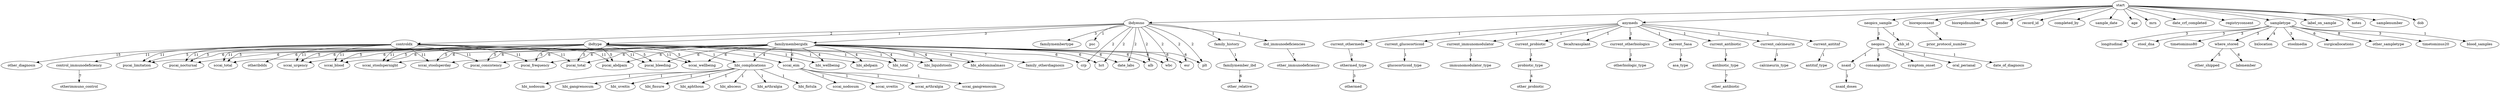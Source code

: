 strict digraph  {
	ibd_immunodeficiencies -> other_immunodeficiency	 [label=7];
	ibdyesno -> ibd_immunodeficiencies	 [label=1];
	ibdyesno -> date_labs	 [label=2];
	ibdyesno -> alb	 [label=2];
	ibdyesno -> wbc	 [label=2];
	ibdyesno -> family_history	 [label=1];
	ibdyesno -> familymembertype	 [label=3];
	ibdyesno -> controldx	 [label=2];
	ibdyesno -> esr	 [label=2];
	ibdyesno -> familymembergidx	 [label=3];
	ibdyesno -> plt	 [label=2];
	ibdyesno -> crp	 [label=2];
	ibdyesno -> psc	 [label=1];
	ibdyesno -> ibdtype	 [label=1];
	ibdyesno -> hct	 [label=2];
	antibiotic_type -> other_antibiotic	 [label=7];
	anymeds -> current_probiotic	 [label=1];
	anymeds -> fecaltransplant	 [label=1];
	anymeds -> current_otherbiologics	 [label=1];
	anymeds -> current_5asa	 [label=1];
	anymeds -> current_antibiotic	 [label=1];
	anymeds -> current_calcineurin	 [label=1];
	anymeds -> current_antitnf	 [label=1];
	anymeds -> current_othermeds	 [label=1];
	anymeds -> current_glucocorticoid	 [label=1];
	anymeds -> current_immunomodulator	 [label=1];
	current_probiotic -> probiotic_type	 [label=1];
	hbi_complications -> hbi_arthralgia	 [label=1];
	hbi_complications -> hbi_fistula	 [label=1];
	hbi_complications -> hbi_nodosum	 [label=1];
	hbi_complications -> hbi_gangrenosum	 [label=1];
	hbi_complications -> hbi_uveitis	 [label=1];
	hbi_complications -> hbi_fissure	 [label=1];
	hbi_complications -> hbi_aphthous	 [label=1];
	hbi_complications -> hbi_abscess	 [label=1];
	sccai_eim -> sccai_arthralgia	 [label=1];
	sccai_eim -> sccai_gangrenosum	 [label=1];
	sccai_eim -> sccai_nodosum	 [label=1];
	sccai_eim -> sccai_uveitis	 [label=1];
	family_history -> familymember_ibd	 [label=1];
	current_otherbiologics -> otherbiologic_type	 [label=1];
	neopics_sample -> chb_id	 [label=1];
	neopics_sample -> neopics	 [label=1];
	current_5asa -> asa_type	 [label=1];
	control_immunodeficiency -> otherimmuno_control	 [label=7];
	controldx -> sccai_urgency	 [label=11];
	controldx -> pucai_abdpain	 [label=11];
	controldx -> pucai_nocturnal	 [label=11];
	controldx -> sccai_stoolspernight	 [label=11];
	controldx -> pucai_frequency	 [label=11];
	controldx -> sccai_wellbeing	 [label=11];
	controldx -> pucai_limitation	 [label=11];
	controldx -> sccai_total	 [label=11];
	controldx -> control_immunodeficiency	 [label=11];
	controldx -> sccai_blood	 [label=11];
	controldx -> sccai_stoolsperday	 [label=11];
	controldx -> pucai_consistency	 [label=11];
	controldx -> pucai_total	 [label=11];
	controldx -> pucai_bleeding	 [label=11];
	controldx -> other_diagnosis	 [label=15];
	current_antibiotic -> antibiotic_type	 [label=1];
	biorepconsent -> prior_protocol_number	 [label=0];
	familymembergidx -> sccai_urgency	 [label=6];
	familymembergidx -> pucai_abdpain	 [label=6];
	familymembergidx -> date_labs	 [label=6];
	familymembergidx -> family_otherdiagnosis	 [label=7];
	familymembergidx -> pucai_nocturnal	 [label=6];
	familymembergidx -> alb	 [label=6];
	familymembergidx -> sccai_stoolspernight	 [label=6];
	familymembergidx -> wbc	 [label=6];
	familymembergidx -> hbi_complications	 [label=4];
	familymembergidx -> sccai_eim	 [label=6];
	familymembergidx -> hbi_abdominalmass	 [label=4];
	familymembergidx -> pucai_frequency	 [label=6];
	familymembergidx -> hbi_wellbeing	 [label=4];
	familymembergidx -> sccai_wellbeing	 [label=6];
	familymembergidx -> hbi_abdpain	 [label=4];
	familymembergidx -> pucai_limitation	 [label=6];
	familymembergidx -> sccai_total	 [label=6];
	familymembergidx -> sccai_blood	 [label=6];
	familymembergidx -> esr	 [label=6];
	familymembergidx -> hbi_total	 [label=4];
	familymembergidx -> sccai_stoolsperday	 [label=6];
	familymembergidx -> pucai_consistency	 [label=6];
	familymembergidx -> plt	 [label=6];
	familymembergidx -> crp	 [label=6];
	familymembergidx -> pucai_total	 [label=6];
	familymembergidx -> hbi_liquidstools	 [label=4];
	familymembergidx -> pucai_bleeding	 [label=6];
	familymembergidx -> hct	 [label=6];
	current_calcineurin -> calcineurin_type	 [label=1];
	neopics -> consanguinity	 [label=1];
	neopics -> symptom_onset	 [label=1];
	neopics -> oral_perianal	 [label=1];
	neopics -> date_of_diagnosis	 [label=1];
	neopics -> nsaid	 [label=1];
	where_stored -> labmember	 [label=6];
	where_stored -> other_shipped	 [label=5];
	familymember_ibd -> other_relative	 [label=6];
	probiotic_type -> other_probiotic	 [label=4];
	start -> ibdyesno;
	start -> biorepidnumber;
	start -> gender;
	start -> record_id;
	start -> anymeds;
	start -> completed_by;
	start -> sample_date;
	start -> age;
	start -> neopics_sample;
	start -> mrn;
	start -> date_crf_completed;
	start -> biorepconsent;
	start -> registryconsent;
	start -> sampletype;
	start -> label_on_sample;
	start -> notes;
	start -> samplenumber;
	start -> dob;
	current_antitnf -> antitnf_type	 [label=1];
	nsaid -> nsaid_doses	 [label=1];
	sampletype -> bxlocation	 [label=4];
	sampletype -> stoolmedia	 [label=3];
	sampletype -> surgicallocations	 [label=6];
	sampletype -> other_sampletype	 [label=8];
	sampletype -> timetominus20	 [label=3];
	sampletype -> blood_samples	 [label=1];
	sampletype -> longitudinal	 [label=3];
	sampletype -> where_stored	 [label=3];
	sampletype -> stool_dna	 [label=3];
	sampletype -> timetominus80	 [label=3];
	current_othermeds -> othermed_type	 [label=1];
	ibdtype -> sccai_urgency	 [label=5];
	ibdtype -> pucai_abdpain	 [label=5];
	ibdtype -> pucai_nocturnal	 [label=5];
	ibdtype -> sccai_stoolspernight	 [label=5];
	ibdtype -> hbi_complications	 [label=1];
	ibdtype -> otheribddx	 [label=6];
	ibdtype -> sccai_eim	 [label=5];
	ibdtype -> hbi_abdominalmass	 [label=1];
	ibdtype -> pucai_frequency	 [label=5];
	ibdtype -> hbi_wellbeing	 [label=1];
	ibdtype -> sccai_wellbeing	 [label=5];
	ibdtype -> hbi_abdpain	 [label=1];
	ibdtype -> pucai_limitation	 [label=5];
	ibdtype -> sccai_total	 [label=5];
	ibdtype -> sccai_blood	 [label=5];
	ibdtype -> hbi_total	 [label=1];
	ibdtype -> sccai_stoolsperday	 [label=5];
	ibdtype -> pucai_consistency	 [label=5];
	ibdtype -> pucai_total	 [label=5];
	ibdtype -> hbi_liquidstools	 [label=1];
	ibdtype -> pucai_bleeding	 [label=5];
	current_glucocorticoid -> glucocorticoid_type	 [label=1];
	current_immunomodulator -> immunomodulator_type	 [label=1];
	othermed_type -> othermed	 [label=3];
}
